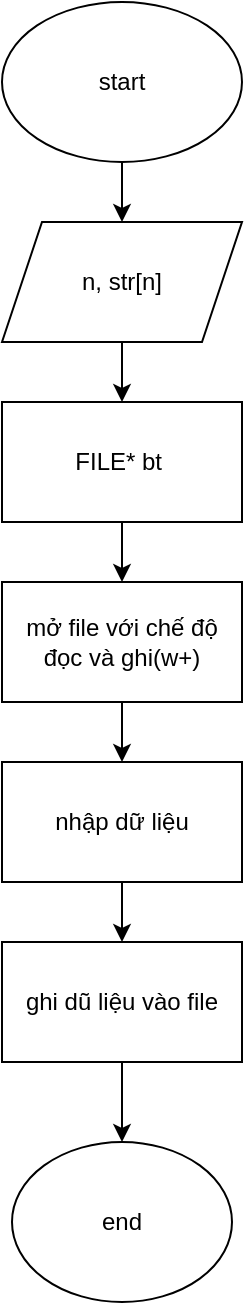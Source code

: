 <mxfile version="22.1.2" type="device" pages="7">
  <diagram name="Page-1" id="aTAhOreETUVrxSTyzTQO">
    <mxGraphModel dx="1050" dy="629" grid="1" gridSize="10" guides="1" tooltips="1" connect="1" arrows="1" fold="1" page="1" pageScale="1" pageWidth="850" pageHeight="1100" math="0" shadow="0">
      <root>
        <mxCell id="0" />
        <mxCell id="1" parent="0" />
        <mxCell id="BcwJEDnxCoTlzdDsZYdw-4" value="" style="edgeStyle=orthogonalEdgeStyle;rounded=0;orthogonalLoop=1;jettySize=auto;html=1;" parent="1" source="BcwJEDnxCoTlzdDsZYdw-2" target="BcwJEDnxCoTlzdDsZYdw-5" edge="1">
          <mxGeometry relative="1" as="geometry">
            <mxPoint x="390" y="200" as="targetPoint" />
          </mxGeometry>
        </mxCell>
        <mxCell id="BcwJEDnxCoTlzdDsZYdw-2" value="start" style="ellipse;whiteSpace=wrap;html=1;" parent="1" vertex="1">
          <mxGeometry x="330" y="30" width="120" height="80" as="geometry" />
        </mxCell>
        <mxCell id="BcwJEDnxCoTlzdDsZYdw-7" value="" style="edgeStyle=orthogonalEdgeStyle;rounded=0;orthogonalLoop=1;jettySize=auto;html=1;" parent="1" source="BcwJEDnxCoTlzdDsZYdw-5" target="BcwJEDnxCoTlzdDsZYdw-6" edge="1">
          <mxGeometry relative="1" as="geometry" />
        </mxCell>
        <mxCell id="BcwJEDnxCoTlzdDsZYdw-5" value="n, str[n]" style="shape=parallelogram;perimeter=parallelogramPerimeter;whiteSpace=wrap;html=1;fixedSize=1;" parent="1" vertex="1">
          <mxGeometry x="330" y="140" width="120" height="60" as="geometry" />
        </mxCell>
        <mxCell id="BcwJEDnxCoTlzdDsZYdw-9" value="" style="edgeStyle=orthogonalEdgeStyle;rounded=0;orthogonalLoop=1;jettySize=auto;html=1;" parent="1" source="BcwJEDnxCoTlzdDsZYdw-6" target="BcwJEDnxCoTlzdDsZYdw-8" edge="1">
          <mxGeometry relative="1" as="geometry" />
        </mxCell>
        <mxCell id="BcwJEDnxCoTlzdDsZYdw-6" value="FILE* bt&amp;nbsp;" style="whiteSpace=wrap;html=1;" parent="1" vertex="1">
          <mxGeometry x="330" y="230" width="120" height="60" as="geometry" />
        </mxCell>
        <mxCell id="BcwJEDnxCoTlzdDsZYdw-11" value="" style="edgeStyle=orthogonalEdgeStyle;rounded=0;orthogonalLoop=1;jettySize=auto;html=1;" parent="1" source="BcwJEDnxCoTlzdDsZYdw-8" target="BcwJEDnxCoTlzdDsZYdw-10" edge="1">
          <mxGeometry relative="1" as="geometry" />
        </mxCell>
        <mxCell id="BcwJEDnxCoTlzdDsZYdw-8" value="mở file với chế độ đọc và ghi(w+)" style="whiteSpace=wrap;html=1;" parent="1" vertex="1">
          <mxGeometry x="330" y="320" width="120" height="60" as="geometry" />
        </mxCell>
        <mxCell id="BcwJEDnxCoTlzdDsZYdw-13" value="" style="edgeStyle=orthogonalEdgeStyle;rounded=0;orthogonalLoop=1;jettySize=auto;html=1;" parent="1" source="BcwJEDnxCoTlzdDsZYdw-10" target="BcwJEDnxCoTlzdDsZYdw-12" edge="1">
          <mxGeometry relative="1" as="geometry" />
        </mxCell>
        <mxCell id="BcwJEDnxCoTlzdDsZYdw-10" value="nhập dữ liệu" style="whiteSpace=wrap;html=1;" parent="1" vertex="1">
          <mxGeometry x="330" y="410" width="120" height="60" as="geometry" />
        </mxCell>
        <mxCell id="uG2J_XLHzDUv3_qTPubw-2" value="" style="edgeStyle=orthogonalEdgeStyle;rounded=0;orthogonalLoop=1;jettySize=auto;html=1;" edge="1" parent="1" source="BcwJEDnxCoTlzdDsZYdw-12" target="uG2J_XLHzDUv3_qTPubw-1">
          <mxGeometry relative="1" as="geometry" />
        </mxCell>
        <mxCell id="BcwJEDnxCoTlzdDsZYdw-12" value="ghi dũ liệu vào file" style="whiteSpace=wrap;html=1;" parent="1" vertex="1">
          <mxGeometry x="330" y="500" width="120" height="60" as="geometry" />
        </mxCell>
        <mxCell id="uG2J_XLHzDUv3_qTPubw-1" value="end" style="ellipse;whiteSpace=wrap;html=1;" vertex="1" parent="1">
          <mxGeometry x="335" y="600" width="110" height="80" as="geometry" />
        </mxCell>
      </root>
    </mxGraphModel>
  </diagram>
  <diagram id="y5MRZaOfJNIw3ox-AOVQ" name="Page-2">
    <mxGraphModel dx="1050" dy="629" grid="1" gridSize="10" guides="1" tooltips="1" connect="1" arrows="1" fold="1" page="1" pageScale="1" pageWidth="850" pageHeight="1100" math="0" shadow="0">
      <root>
        <mxCell id="0" />
        <mxCell id="1" parent="0" />
        <mxCell id="2jl6Tr-D01Qd8bh4nHmn-3" value="" style="edgeStyle=orthogonalEdgeStyle;rounded=0;orthogonalLoop=1;jettySize=auto;html=1;" edge="1" parent="1" source="2jl6Tr-D01Qd8bh4nHmn-1" target="2jl6Tr-D01Qd8bh4nHmn-2">
          <mxGeometry relative="1" as="geometry" />
        </mxCell>
        <mxCell id="2jl6Tr-D01Qd8bh4nHmn-1" value="start" style="ellipse;whiteSpace=wrap;html=1;" vertex="1" parent="1">
          <mxGeometry x="365" y="30" width="120" height="80" as="geometry" />
        </mxCell>
        <mxCell id="2jl6Tr-D01Qd8bh4nHmn-5" value="" style="edgeStyle=orthogonalEdgeStyle;rounded=0;orthogonalLoop=1;jettySize=auto;html=1;" edge="1" parent="1" source="2jl6Tr-D01Qd8bh4nHmn-2" target="2jl6Tr-D01Qd8bh4nHmn-4">
          <mxGeometry relative="1" as="geometry" />
        </mxCell>
        <mxCell id="2jl6Tr-D01Qd8bh4nHmn-2" value="FILE* bt = NULL&lt;br&gt;ki_tu_hien_tai = 0" style="shape=parallelogram;perimeter=parallelogramPerimeter;whiteSpace=wrap;html=1;fixedSize=1;" vertex="1" parent="1">
          <mxGeometry x="365" y="140" width="120" height="60" as="geometry" />
        </mxCell>
        <mxCell id="2jl6Tr-D01Qd8bh4nHmn-7" value="" style="edgeStyle=orthogonalEdgeStyle;rounded=0;orthogonalLoop=1;jettySize=auto;html=1;" edge="1" parent="1" source="2jl6Tr-D01Qd8bh4nHmn-4" target="HLPgBapPOaGQqysdCJOG-1">
          <mxGeometry relative="1" as="geometry">
            <mxPoint x="425" y="330" as="targetPoint" />
          </mxGeometry>
        </mxCell>
        <mxCell id="2jl6Tr-D01Qd8bh4nHmn-4" value="mở file ở chế độ đọc(r)" style="whiteSpace=wrap;html=1;" vertex="1" parent="1">
          <mxGeometry x="365" y="230" width="120" height="60" as="geometry" />
        </mxCell>
        <mxCell id="HLPgBapPOaGQqysdCJOG-3" value="" style="edgeStyle=orthogonalEdgeStyle;rounded=0;orthogonalLoop=1;jettySize=auto;html=1;" edge="1" parent="1" source="HLPgBapPOaGQqysdCJOG-1" target="HLPgBapPOaGQqysdCJOG-2">
          <mxGeometry relative="1" as="geometry" />
        </mxCell>
        <mxCell id="HLPgBapPOaGQqysdCJOG-4" value="true" style="edgeLabel;html=1;align=center;verticalAlign=middle;resizable=0;points=[];" vertex="1" connectable="0" parent="HLPgBapPOaGQqysdCJOG-3">
          <mxGeometry x="-0.21" relative="1" as="geometry">
            <mxPoint as="offset" />
          </mxGeometry>
        </mxCell>
        <mxCell id="HLPgBapPOaGQqysdCJOG-8" style="edgeStyle=orthogonalEdgeStyle;rounded=0;orthogonalLoop=1;jettySize=auto;html=1;exitX=0;exitY=0.5;exitDx=0;exitDy=0;" edge="1" parent="1" source="HLPgBapPOaGQqysdCJOG-1" target="HLPgBapPOaGQqysdCJOG-7">
          <mxGeometry relative="1" as="geometry">
            <Array as="points">
              <mxPoint x="340" y="360" />
              <mxPoint x="340" y="560" />
            </Array>
          </mxGeometry>
        </mxCell>
        <mxCell id="HLPgBapPOaGQqysdCJOG-9" value="false" style="edgeLabel;html=1;align=center;verticalAlign=middle;resizable=0;points=[];" vertex="1" connectable="0" parent="HLPgBapPOaGQqysdCJOG-8">
          <mxGeometry x="0.043" y="-3" relative="1" as="geometry">
            <mxPoint as="offset" />
          </mxGeometry>
        </mxCell>
        <mxCell id="HLPgBapPOaGQqysdCJOG-1" value="bt != NULL" style="rhombus;whiteSpace=wrap;html=1;" vertex="1" parent="1">
          <mxGeometry x="385" y="320" width="80" height="80" as="geometry" />
        </mxCell>
        <mxCell id="HLPgBapPOaGQqysdCJOG-6" value="" style="edgeStyle=orthogonalEdgeStyle;rounded=0;orthogonalLoop=1;jettySize=auto;html=1;" edge="1" parent="1" source="HLPgBapPOaGQqysdCJOG-2" target="HLPgBapPOaGQqysdCJOG-7">
          <mxGeometry relative="1" as="geometry">
            <mxPoint x="425.5" y="510" as="targetPoint" />
          </mxGeometry>
        </mxCell>
        <mxCell id="HLPgBapPOaGQqysdCJOG-2" value="in ra các kí tự từ đầu file đến cuối file" style="whiteSpace=wrap;html=1;" vertex="1" parent="1">
          <mxGeometry x="358" y="440" width="135" height="40" as="geometry" />
        </mxCell>
        <mxCell id="HLPgBapPOaGQqysdCJOG-7" value="end" style="ellipse;whiteSpace=wrap;html=1;" vertex="1" parent="1">
          <mxGeometry x="365" y="520" width="120" height="80" as="geometry" />
        </mxCell>
      </root>
    </mxGraphModel>
  </diagram>
  <diagram id="kp5Ifj2EY68hqPR9vx5D" name="Page-3">
    <mxGraphModel dx="1050" dy="629" grid="1" gridSize="10" guides="1" tooltips="1" connect="1" arrows="1" fold="1" page="1" pageScale="1" pageWidth="850" pageHeight="1100" math="0" shadow="0">
      <root>
        <mxCell id="0" />
        <mxCell id="1" parent="0" />
        <mxCell id="cZl2vXrK1G8gO3S00x3U-3" value="" style="edgeStyle=orthogonalEdgeStyle;rounded=0;orthogonalLoop=1;jettySize=auto;html=1;" edge="1" parent="1" source="cZl2vXrK1G8gO3S00x3U-1" target="cZl2vXrK1G8gO3S00x3U-4">
          <mxGeometry relative="1" as="geometry">
            <mxPoint x="425" y="190" as="targetPoint" />
          </mxGeometry>
        </mxCell>
        <mxCell id="cZl2vXrK1G8gO3S00x3U-1" value="start" style="ellipse;whiteSpace=wrap;html=1;" vertex="1" parent="1">
          <mxGeometry x="365" y="20" width="120" height="80" as="geometry" />
        </mxCell>
        <mxCell id="cZl2vXrK1G8gO3S00x3U-6" value="" style="edgeStyle=orthogonalEdgeStyle;rounded=0;orthogonalLoop=1;jettySize=auto;html=1;" edge="1" parent="1" source="cZl2vXrK1G8gO3S00x3U-4" target="cZl2vXrK1G8gO3S00x3U-5">
          <mxGeometry relative="1" as="geometry" />
        </mxCell>
        <mxCell id="cZl2vXrK1G8gO3S00x3U-4" value="i,lineNumbers,&lt;br&gt;line[100]" style="shape=parallelogram;perimeter=parallelogramPerimeter;whiteSpace=wrap;html=1;fixedSize=1;" vertex="1" parent="1">
          <mxGeometry x="365" y="130" width="120" height="60" as="geometry" />
        </mxCell>
        <mxCell id="cZl2vXrK1G8gO3S00x3U-8" value="" style="edgeStyle=orthogonalEdgeStyle;rounded=0;orthogonalLoop=1;jettySize=auto;html=1;" edge="1" parent="1" source="cZl2vXrK1G8gO3S00x3U-5" target="cZl2vXrK1G8gO3S00x3U-7">
          <mxGeometry relative="1" as="geometry" />
        </mxCell>
        <mxCell id="cZl2vXrK1G8gO3S00x3U-5" value="FILE* bt = NULL" style="whiteSpace=wrap;html=1;" vertex="1" parent="1">
          <mxGeometry x="365" y="230" width="120" height="60" as="geometry" />
        </mxCell>
        <mxCell id="cZl2vXrK1G8gO3S00x3U-10" value="" style="edgeStyle=orthogonalEdgeStyle;rounded=0;orthogonalLoop=1;jettySize=auto;html=1;" edge="1" parent="1" source="cZl2vXrK1G8gO3S00x3U-7" target="cZl2vXrK1G8gO3S00x3U-11">
          <mxGeometry relative="1" as="geometry">
            <mxPoint x="425" y="430" as="targetPoint" />
          </mxGeometry>
        </mxCell>
        <mxCell id="cZl2vXrK1G8gO3S00x3U-7" value="mở file ở chế độ đọc ghi (w+)" style="whiteSpace=wrap;html=1;" vertex="1" parent="1">
          <mxGeometry x="365" y="330" width="120" height="60" as="geometry" />
        </mxCell>
        <mxCell id="cZl2vXrK1G8gO3S00x3U-13" value="" style="edgeStyle=orthogonalEdgeStyle;rounded=0;orthogonalLoop=1;jettySize=auto;html=1;" edge="1" parent="1" source="cZl2vXrK1G8gO3S00x3U-11" target="cZl2vXrK1G8gO3S00x3U-12">
          <mxGeometry relative="1" as="geometry" />
        </mxCell>
        <mxCell id="cZl2vXrK1G8gO3S00x3U-11" value="bt != NULL" style="rhombus;whiteSpace=wrap;html=1;" vertex="1" parent="1">
          <mxGeometry x="385" y="420" width="80" height="80" as="geometry" />
        </mxCell>
        <mxCell id="cZl2vXrK1G8gO3S00x3U-15" value="" style="edgeStyle=orthogonalEdgeStyle;rounded=0;orthogonalLoop=1;jettySize=auto;html=1;" edge="1" parent="1" source="cZl2vXrK1G8gO3S00x3U-12" target="cZl2vXrK1G8gO3S00x3U-14">
          <mxGeometry relative="1" as="geometry" />
        </mxCell>
        <mxCell id="fp4mrv4xEfYeg81Sl9AL-16" value="" style="edgeStyle=orthogonalEdgeStyle;rounded=0;orthogonalLoop=1;jettySize=auto;html=1;" edge="1" parent="1" source="cZl2vXrK1G8gO3S00x3U-12" target="fp4mrv4xEfYeg81Sl9AL-15">
          <mxGeometry relative="1" as="geometry" />
        </mxCell>
        <mxCell id="cZl2vXrK1G8gO3S00x3U-12" value="i = 0" style="whiteSpace=wrap;html=1;" vertex="1" parent="1">
          <mxGeometry x="398" y="525" width="55" height="50" as="geometry" />
        </mxCell>
        <mxCell id="fp4mrv4xEfYeg81Sl9AL-2" value="" style="edgeStyle=orthogonalEdgeStyle;rounded=0;orthogonalLoop=1;jettySize=auto;html=1;" edge="1" parent="1" source="cZl2vXrK1G8gO3S00x3U-14" target="fp4mrv4xEfYeg81Sl9AL-1">
          <mxGeometry relative="1" as="geometry" />
        </mxCell>
        <mxCell id="cZl2vXrK1G8gO3S00x3U-14" value="nhập vào dòng thứ i+1" style="whiteSpace=wrap;html=1;" vertex="1" parent="1">
          <mxGeometry x="365.5" y="610" width="120" height="60" as="geometry" />
        </mxCell>
        <mxCell id="fp4mrv4xEfYeg81Sl9AL-4" value="" style="edgeStyle=orthogonalEdgeStyle;rounded=0;orthogonalLoop=1;jettySize=auto;html=1;" edge="1" parent="1" source="fp4mrv4xEfYeg81Sl9AL-1" target="fp4mrv4xEfYeg81Sl9AL-3">
          <mxGeometry relative="1" as="geometry" />
        </mxCell>
        <mxCell id="fp4mrv4xEfYeg81Sl9AL-1" value="ghi dữ liệu vào file" style="whiteSpace=wrap;html=1;" vertex="1" parent="1">
          <mxGeometry x="365" y="700" width="120" height="60" as="geometry" />
        </mxCell>
        <mxCell id="fp4mrv4xEfYeg81Sl9AL-6" value="" style="edgeStyle=orthogonalEdgeStyle;rounded=0;orthogonalLoop=1;jettySize=auto;html=1;" edge="1" parent="1" source="fp4mrv4xEfYeg81Sl9AL-3" target="fp4mrv4xEfYeg81Sl9AL-5">
          <mxGeometry relative="1" as="geometry" />
        </mxCell>
        <mxCell id="fp4mrv4xEfYeg81Sl9AL-3" value="i++" style="whiteSpace=wrap;html=1;" vertex="1" parent="1">
          <mxGeometry x="520" y="705" width="50" height="50" as="geometry" />
        </mxCell>
        <mxCell id="fp4mrv4xEfYeg81Sl9AL-12" style="edgeStyle=orthogonalEdgeStyle;rounded=0;orthogonalLoop=1;jettySize=auto;html=1;exitX=0;exitY=1;exitDx=0;exitDy=0;" edge="1" parent="1" source="fp4mrv4xEfYeg81Sl9AL-5" target="cZl2vXrK1G8gO3S00x3U-14">
          <mxGeometry relative="1" as="geometry">
            <Array as="points">
              <mxPoint x="519" y="690" />
              <mxPoint x="473" y="690" />
            </Array>
          </mxGeometry>
        </mxCell>
        <mxCell id="fp4mrv4xEfYeg81Sl9AL-13" value="true" style="edgeLabel;html=1;align=center;verticalAlign=middle;resizable=0;points=[];" vertex="1" connectable="0" parent="fp4mrv4xEfYeg81Sl9AL-12">
          <mxGeometry x="0.115" y="4" relative="1" as="geometry">
            <mxPoint as="offset" />
          </mxGeometry>
        </mxCell>
        <mxCell id="fp4mrv4xEfYeg81Sl9AL-20" value="" style="edgeStyle=orthogonalEdgeStyle;rounded=0;orthogonalLoop=1;jettySize=auto;html=1;" edge="1" parent="1" source="fp4mrv4xEfYeg81Sl9AL-5" target="fp4mrv4xEfYeg81Sl9AL-21">
          <mxGeometry relative="1" as="geometry">
            <mxPoint x="545" y="500" as="targetPoint" />
          </mxGeometry>
        </mxCell>
        <mxCell id="fp4mrv4xEfYeg81Sl9AL-22" value="false" style="edgeLabel;html=1;align=center;verticalAlign=middle;resizable=0;points=[];" vertex="1" connectable="0" parent="fp4mrv4xEfYeg81Sl9AL-20">
          <mxGeometry x="-0.013" y="-2" relative="1" as="geometry">
            <mxPoint as="offset" />
          </mxGeometry>
        </mxCell>
        <mxCell id="fp4mrv4xEfYeg81Sl9AL-5" value="i &amp;lt; lineNumbers" style="rhombus;whiteSpace=wrap;html=1;" vertex="1" parent="1">
          <mxGeometry x="540" y="600" width="105" height="80" as="geometry" />
        </mxCell>
        <mxCell id="fp4mrv4xEfYeg81Sl9AL-18" value="" style="edgeStyle=orthogonalEdgeStyle;rounded=0;orthogonalLoop=1;jettySize=auto;html=1;" edge="1" parent="1" source="fp4mrv4xEfYeg81Sl9AL-15" target="fp4mrv4xEfYeg81Sl9AL-17">
          <mxGeometry relative="1" as="geometry" />
        </mxCell>
        <mxCell id="fp4mrv4xEfYeg81Sl9AL-15" value="đọc&amp;nbsp; dòng thứ i trong file" style="whiteSpace=wrap;html=1;" vertex="1" parent="1">
          <mxGeometry x="220" y="520" width="120" height="60" as="geometry" />
        </mxCell>
        <mxCell id="fp4mrv4xEfYeg81Sl9AL-25" value="" style="edgeStyle=orthogonalEdgeStyle;rounded=0;orthogonalLoop=1;jettySize=auto;html=1;" edge="1" parent="1" source="fp4mrv4xEfYeg81Sl9AL-17" target="fp4mrv4xEfYeg81Sl9AL-24">
          <mxGeometry relative="1" as="geometry" />
        </mxCell>
        <mxCell id="fp4mrv4xEfYeg81Sl9AL-17" value="đưa ra màn hình dòng thứ i+1" style="whiteSpace=wrap;html=1;" vertex="1" parent="1">
          <mxGeometry x="220" y="610" width="120" height="60" as="geometry" />
        </mxCell>
        <mxCell id="fp4mrv4xEfYeg81Sl9AL-23" style="edgeStyle=orthogonalEdgeStyle;rounded=0;orthogonalLoop=1;jettySize=auto;html=1;exitX=0;exitY=0.5;exitDx=0;exitDy=0;" edge="1" parent="1" source="fp4mrv4xEfYeg81Sl9AL-21" target="cZl2vXrK1G8gO3S00x3U-12">
          <mxGeometry relative="1" as="geometry" />
        </mxCell>
        <mxCell id="fp4mrv4xEfYeg81Sl9AL-21" value="chuyển vị trí con trỏ đến đầu file" style="whiteSpace=wrap;html=1;" vertex="1" parent="1">
          <mxGeometry x="485.5" y="500" width="125" height="50" as="geometry" />
        </mxCell>
        <mxCell id="fp4mrv4xEfYeg81Sl9AL-27" value="" style="edgeStyle=orthogonalEdgeStyle;rounded=0;orthogonalLoop=1;jettySize=auto;html=1;" edge="1" parent="1" source="fp4mrv4xEfYeg81Sl9AL-24" target="fp4mrv4xEfYeg81Sl9AL-26">
          <mxGeometry relative="1" as="geometry" />
        </mxCell>
        <mxCell id="fp4mrv4xEfYeg81Sl9AL-24" value="i++" style="whiteSpace=wrap;html=1;" vertex="1" parent="1">
          <mxGeometry x="255" y="700" width="50" height="50" as="geometry" />
        </mxCell>
        <mxCell id="fp4mrv4xEfYeg81Sl9AL-28" style="edgeStyle=orthogonalEdgeStyle;rounded=0;orthogonalLoop=1;jettySize=auto;html=1;exitX=0;exitY=0.5;exitDx=0;exitDy=0;" edge="1" parent="1" source="fp4mrv4xEfYeg81Sl9AL-26" target="fp4mrv4xEfYeg81Sl9AL-15">
          <mxGeometry relative="1" as="geometry">
            <Array as="points">
              <mxPoint x="200" y="830" />
              <mxPoint x="200" y="550" />
            </Array>
          </mxGeometry>
        </mxCell>
        <mxCell id="fp4mrv4xEfYeg81Sl9AL-32" value="true" style="edgeLabel;html=1;align=center;verticalAlign=middle;resizable=0;points=[];" vertex="1" connectable="0" parent="fp4mrv4xEfYeg81Sl9AL-28">
          <mxGeometry x="-0.625" y="-2" relative="1" as="geometry">
            <mxPoint as="offset" />
          </mxGeometry>
        </mxCell>
        <mxCell id="fp4mrv4xEfYeg81Sl9AL-30" value="" style="edgeStyle=orthogonalEdgeStyle;rounded=0;orthogonalLoop=1;jettySize=auto;html=1;" edge="1" parent="1" source="fp4mrv4xEfYeg81Sl9AL-26" target="fp4mrv4xEfYeg81Sl9AL-29">
          <mxGeometry relative="1" as="geometry" />
        </mxCell>
        <mxCell id="fp4mrv4xEfYeg81Sl9AL-31" value="false" style="edgeLabel;html=1;align=center;verticalAlign=middle;resizable=0;points=[];" vertex="1" connectable="0" parent="fp4mrv4xEfYeg81Sl9AL-30">
          <mxGeometry x="-0.24" y="-1" relative="1" as="geometry">
            <mxPoint as="offset" />
          </mxGeometry>
        </mxCell>
        <mxCell id="fp4mrv4xEfYeg81Sl9AL-26" value="i &amp;lt; lineNumbes" style="rhombus;whiteSpace=wrap;html=1;" vertex="1" parent="1">
          <mxGeometry x="220" y="790" width="120" height="80" as="geometry" />
        </mxCell>
        <mxCell id="fp4mrv4xEfYeg81Sl9AL-29" value="end" style="ellipse;whiteSpace=wrap;html=1;" vertex="1" parent="1">
          <mxGeometry x="225" y="920" width="110" height="80" as="geometry" />
        </mxCell>
      </root>
    </mxGraphModel>
  </diagram>
  <diagram id="-ZTj4c_wZnNywesdvPy1" name="Page-4">
    <mxGraphModel dx="1050" dy="629" grid="1" gridSize="10" guides="1" tooltips="1" connect="1" arrows="1" fold="1" page="1" pageScale="1" pageWidth="850" pageHeight="1100" math="0" shadow="0">
      <root>
        <mxCell id="0" />
        <mxCell id="1" parent="0" />
        <mxCell id="qZNgAjO9LZh_Sqky7C_g-3" value="" style="edgeStyle=orthogonalEdgeStyle;rounded=0;orthogonalLoop=1;jettySize=auto;html=1;" edge="1" parent="1" source="qZNgAjO9LZh_Sqky7C_g-1" target="qZNgAjO9LZh_Sqky7C_g-2">
          <mxGeometry relative="1" as="geometry" />
        </mxCell>
        <mxCell id="qZNgAjO9LZh_Sqky7C_g-1" value="start" style="ellipse;whiteSpace=wrap;html=1;" vertex="1" parent="1">
          <mxGeometry x="350" y="20" width="120" height="80" as="geometry" />
        </mxCell>
        <mxCell id="qZNgAjO9LZh_Sqky7C_g-5" value="" style="edgeStyle=orthogonalEdgeStyle;rounded=0;orthogonalLoop=1;jettySize=auto;html=1;" edge="1" parent="1" source="qZNgAjO9LZh_Sqky7C_g-2" target="qZNgAjO9LZh_Sqky7C_g-4">
          <mxGeometry relative="1" as="geometry" />
        </mxCell>
        <mxCell id="qZNgAjO9LZh_Sqky7C_g-2" value="i, line[100]" style="shape=parallelogram;perimeter=parallelogramPerimeter;whiteSpace=wrap;html=1;fixedSize=1;" vertex="1" parent="1">
          <mxGeometry x="350" y="190" width="120" height="60" as="geometry" />
        </mxCell>
        <mxCell id="qZNgAjO9LZh_Sqky7C_g-7" value="" style="edgeStyle=orthogonalEdgeStyle;rounded=0;orthogonalLoop=1;jettySize=auto;html=1;" edge="1" parent="1" source="qZNgAjO9LZh_Sqky7C_g-4" target="qZNgAjO9LZh_Sqky7C_g-6">
          <mxGeometry relative="1" as="geometry" />
        </mxCell>
        <mxCell id="qZNgAjO9LZh_Sqky7C_g-4" value="i = 0&lt;br&gt;FILE* bt" style="whiteSpace=wrap;html=1;" vertex="1" parent="1">
          <mxGeometry x="350" y="280" width="120" height="60" as="geometry" />
        </mxCell>
        <mxCell id="qZNgAjO9LZh_Sqky7C_g-9" value="" style="edgeStyle=orthogonalEdgeStyle;rounded=0;orthogonalLoop=1;jettySize=auto;html=1;" edge="1" parent="1" source="qZNgAjO9LZh_Sqky7C_g-6" target="qZNgAjO9LZh_Sqky7C_g-10">
          <mxGeometry relative="1" as="geometry">
            <mxPoint x="410" y="520" as="targetPoint" />
          </mxGeometry>
        </mxCell>
        <mxCell id="qZNgAjO9LZh_Sqky7C_g-6" value="mở file ở chế độ đọc" style="whiteSpace=wrap;html=1;" vertex="1" parent="1">
          <mxGeometry x="350" y="380" width="120" height="60" as="geometry" />
        </mxCell>
        <mxCell id="qZNgAjO9LZh_Sqky7C_g-12" value="" style="edgeStyle=orthogonalEdgeStyle;rounded=0;orthogonalLoop=1;jettySize=auto;html=1;" edge="1" parent="1" source="qZNgAjO9LZh_Sqky7C_g-10" target="qZNgAjO9LZh_Sqky7C_g-18">
          <mxGeometry relative="1" as="geometry">
            <mxPoint x="410" y="610" as="targetPoint" />
            <Array as="points">
              <mxPoint x="410" y="585" />
              <mxPoint x="411" y="585" />
              <mxPoint x="411" y="600" />
            </Array>
          </mxGeometry>
        </mxCell>
        <mxCell id="qZNgAjO9LZh_Sqky7C_g-13" value="true" style="edgeLabel;html=1;align=center;verticalAlign=middle;resizable=0;points=[];" vertex="1" connectable="0" parent="qZNgAjO9LZh_Sqky7C_g-12">
          <mxGeometry x="-0.2" y="-3" relative="1" as="geometry">
            <mxPoint as="offset" />
          </mxGeometry>
        </mxCell>
        <mxCell id="qZNgAjO9LZh_Sqky7C_g-10" value="bt != NULL" style="rhombus;whiteSpace=wrap;html=1;" vertex="1" parent="1">
          <mxGeometry x="370" y="480" width="80" height="80" as="geometry" />
        </mxCell>
        <mxCell id="qZNgAjO9LZh_Sqky7C_g-15" value="" style="edgeStyle=orthogonalEdgeStyle;rounded=0;orthogonalLoop=1;jettySize=auto;html=1;" edge="1" parent="1" target="qZNgAjO9LZh_Sqky7C_g-14">
          <mxGeometry relative="1" as="geometry">
            <mxPoint x="410" y="670" as="sourcePoint" />
          </mxGeometry>
        </mxCell>
        <mxCell id="qZNgAjO9LZh_Sqky7C_g-22" value="true" style="edgeLabel;html=1;align=center;verticalAlign=middle;resizable=0;points=[];" vertex="1" connectable="0" parent="qZNgAjO9LZh_Sqky7C_g-15">
          <mxGeometry x="0.354" y="4" relative="1" as="geometry">
            <mxPoint as="offset" />
          </mxGeometry>
        </mxCell>
        <mxCell id="qZNgAjO9LZh_Sqky7C_g-17" value="" style="edgeStyle=orthogonalEdgeStyle;rounded=0;orthogonalLoop=1;jettySize=auto;html=1;" edge="1" parent="1" source="qZNgAjO9LZh_Sqky7C_g-14" target="qZNgAjO9LZh_Sqky7C_g-16">
          <mxGeometry relative="1" as="geometry">
            <Array as="points">
              <mxPoint x="600" y="780" />
            </Array>
          </mxGeometry>
        </mxCell>
        <mxCell id="qZNgAjO9LZh_Sqky7C_g-14" value="đưa ra màn hình thông tin dòng thứ i+1" style="whiteSpace=wrap;html=1;" vertex="1" parent="1">
          <mxGeometry x="350" y="750" width="120" height="60" as="geometry" />
        </mxCell>
        <mxCell id="qZNgAjO9LZh_Sqky7C_g-19" value="" style="edgeStyle=orthogonalEdgeStyle;rounded=0;orthogonalLoop=1;jettySize=auto;html=1;" edge="1" parent="1" source="qZNgAjO9LZh_Sqky7C_g-16" target="qZNgAjO9LZh_Sqky7C_g-18">
          <mxGeometry relative="1" as="geometry">
            <Array as="points">
              <mxPoint x="600" y="650" />
            </Array>
          </mxGeometry>
        </mxCell>
        <mxCell id="qZNgAjO9LZh_Sqky7C_g-16" value="i++" style="whiteSpace=wrap;html=1;" vertex="1" parent="1">
          <mxGeometry x="570" y="690" width="60" height="60" as="geometry" />
        </mxCell>
        <mxCell id="qZNgAjO9LZh_Sqky7C_g-24" value="" style="edgeStyle=orthogonalEdgeStyle;rounded=0;orthogonalLoop=1;jettySize=auto;html=1;" edge="1" parent="1" source="qZNgAjO9LZh_Sqky7C_g-18" target="qZNgAjO9LZh_Sqky7C_g-23">
          <mxGeometry relative="1" as="geometry" />
        </mxCell>
        <mxCell id="qZNgAjO9LZh_Sqky7C_g-18" value="lặp lại đế khi không đọc đc dòng thứ i+!" style="rhombus;whiteSpace=wrap;html=1;" vertex="1" parent="1">
          <mxGeometry x="335" y="600" width="150" height="100" as="geometry" />
        </mxCell>
        <mxCell id="qZNgAjO9LZh_Sqky7C_g-26" value="" style="edgeStyle=orthogonalEdgeStyle;rounded=0;orthogonalLoop=1;jettySize=auto;html=1;" edge="1" parent="1" source="qZNgAjO9LZh_Sqky7C_g-23" target="qZNgAjO9LZh_Sqky7C_g-25">
          <mxGeometry relative="1" as="geometry" />
        </mxCell>
        <mxCell id="qZNgAjO9LZh_Sqky7C_g-23" value="in ra số dòng có tong file(i)" style="whiteSpace=wrap;html=1;" vertex="1" parent="1">
          <mxGeometry x="120" y="620" width="120" height="60" as="geometry" />
        </mxCell>
        <mxCell id="qZNgAjO9LZh_Sqky7C_g-25" value="end" style="ellipse;whiteSpace=wrap;html=1;" vertex="1" parent="1">
          <mxGeometry x="120" y="740" width="120" height="80" as="geometry" />
        </mxCell>
      </root>
    </mxGraphModel>
  </diagram>
  <diagram id="CA5VkIaCEsCEwXRePBjI" name="Page-5">
    <mxGraphModel dx="1050" dy="629" grid="1" gridSize="10" guides="1" tooltips="1" connect="1" arrows="1" fold="1" page="1" pageScale="1" pageWidth="850" pageHeight="1100" math="0" shadow="0">
      <root>
        <mxCell id="0" />
        <mxCell id="1" parent="0" />
        <mxCell id="uab6ylfEYxSY8_1d39aY-3" value="" style="edgeStyle=orthogonalEdgeStyle;rounded=0;orthogonalLoop=1;jettySize=auto;html=1;" edge="1" parent="1" source="uab6ylfEYxSY8_1d39aY-1" target="uab6ylfEYxSY8_1d39aY-2">
          <mxGeometry relative="1" as="geometry" />
        </mxCell>
        <mxCell id="uab6ylfEYxSY8_1d39aY-1" value="start" style="ellipse;whiteSpace=wrap;html=1;" vertex="1" parent="1">
          <mxGeometry x="365" y="40" width="120" height="80" as="geometry" />
        </mxCell>
        <mxCell id="uab6ylfEYxSY8_1d39aY-5" value="" style="edgeStyle=orthogonalEdgeStyle;rounded=0;orthogonalLoop=1;jettySize=auto;html=1;" edge="1" parent="1" source="uab6ylfEYxSY8_1d39aY-2" target="uab6ylfEYxSY8_1d39aY-4">
          <mxGeometry relative="1" as="geometry" />
        </mxCell>
        <mxCell id="uab6ylfEYxSY8_1d39aY-2" value="line1[100],line3[100]" style="shape=parallelogram;perimeter=parallelogramPerimeter;whiteSpace=wrap;html=1;fixedSize=1;" vertex="1" parent="1">
          <mxGeometry x="358" y="160" width="135" height="60" as="geometry" />
        </mxCell>
        <mxCell id="uab6ylfEYxSY8_1d39aY-7" value="" style="edgeStyle=orthogonalEdgeStyle;rounded=0;orthogonalLoop=1;jettySize=auto;html=1;" edge="1" parent="1" source="uab6ylfEYxSY8_1d39aY-4" target="uab6ylfEYxSY8_1d39aY-6">
          <mxGeometry relative="1" as="geometry" />
        </mxCell>
        <mxCell id="uab6ylfEYxSY8_1d39aY-4" value="FILE *bt5, *bt3, *bt1" style="whiteSpace=wrap;html=1;" vertex="1" parent="1">
          <mxGeometry x="365.5" y="280" width="120" height="60" as="geometry" />
        </mxCell>
        <mxCell id="uab6ylfEYxSY8_1d39aY-9" value="" style="edgeStyle=orthogonalEdgeStyle;rounded=0;orthogonalLoop=1;jettySize=auto;html=1;" edge="1" parent="1" source="uab6ylfEYxSY8_1d39aY-6" target="uab6ylfEYxSY8_1d39aY-8">
          <mxGeometry relative="1" as="geometry" />
        </mxCell>
        <mxCell id="uab6ylfEYxSY8_1d39aY-6" value="mở file bt5 ở chế độ nối thêm nội dung vào nội dung có sẵn(a)" style="whiteSpace=wrap;html=1;" vertex="1" parent="1">
          <mxGeometry x="365" y="380" width="120" height="60" as="geometry" />
        </mxCell>
        <mxCell id="uab6ylfEYxSY8_1d39aY-11" value="" style="edgeStyle=orthogonalEdgeStyle;rounded=0;orthogonalLoop=1;jettySize=auto;html=1;" edge="1" parent="1" source="uab6ylfEYxSY8_1d39aY-8" target="uab6ylfEYxSY8_1d39aY-10">
          <mxGeometry relative="1" as="geometry" />
        </mxCell>
        <mxCell id="uab6ylfEYxSY8_1d39aY-8" value="mở bt1,bt3 ở chế độ đọc(r)" style="whiteSpace=wrap;html=1;" vertex="1" parent="1">
          <mxGeometry x="365" y="480" width="120" height="60" as="geometry" />
        </mxCell>
        <mxCell id="uab6ylfEYxSY8_1d39aY-13" value="" style="edgeStyle=orthogonalEdgeStyle;rounded=0;orthogonalLoop=1;jettySize=auto;html=1;" edge="1" parent="1" source="uab6ylfEYxSY8_1d39aY-10" target="uab6ylfEYxSY8_1d39aY-12">
          <mxGeometry relative="1" as="geometry" />
        </mxCell>
        <mxCell id="uab6ylfEYxSY8_1d39aY-10" value="đọc hết dữ liệu ở bt1" style="whiteSpace=wrap;html=1;" vertex="1" parent="1">
          <mxGeometry x="365" y="570" width="120" height="60" as="geometry" />
        </mxCell>
        <mxCell id="uab6ylfEYxSY8_1d39aY-15" value="" style="edgeStyle=orthogonalEdgeStyle;rounded=0;orthogonalLoop=1;jettySize=auto;html=1;" edge="1" parent="1" source="uab6ylfEYxSY8_1d39aY-12" target="uab6ylfEYxSY8_1d39aY-14">
          <mxGeometry relative="1" as="geometry" />
        </mxCell>
        <mxCell id="uab6ylfEYxSY8_1d39aY-12" value="ghi dữ liệu đã đọc vào bt5" style="whiteSpace=wrap;html=1;" vertex="1" parent="1">
          <mxGeometry x="365" y="660" width="120" height="60" as="geometry" />
        </mxCell>
        <mxCell id="uab6ylfEYxSY8_1d39aY-17" value="" style="edgeStyle=orthogonalEdgeStyle;rounded=0;orthogonalLoop=1;jettySize=auto;html=1;" edge="1" parent="1" source="uab6ylfEYxSY8_1d39aY-14" target="uab6ylfEYxSY8_1d39aY-16">
          <mxGeometry relative="1" as="geometry" />
        </mxCell>
        <mxCell id="uab6ylfEYxSY8_1d39aY-14" value="đóng bt1" style="whiteSpace=wrap;html=1;" vertex="1" parent="1">
          <mxGeometry x="365" y="750" width="120" height="60" as="geometry" />
        </mxCell>
        <mxCell id="uab6ylfEYxSY8_1d39aY-19" value="" style="edgeStyle=orthogonalEdgeStyle;rounded=0;orthogonalLoop=1;jettySize=auto;html=1;" edge="1" parent="1" source="uab6ylfEYxSY8_1d39aY-16" target="uab6ylfEYxSY8_1d39aY-18">
          <mxGeometry relative="1" as="geometry" />
        </mxCell>
        <mxCell id="uab6ylfEYxSY8_1d39aY-16" value="đọc hết dữ liệu ở bt3" style="whiteSpace=wrap;html=1;" vertex="1" parent="1">
          <mxGeometry x="365" y="840" width="120" height="60" as="geometry" />
        </mxCell>
        <mxCell id="uab6ylfEYxSY8_1d39aY-21" value="" style="edgeStyle=orthogonalEdgeStyle;rounded=0;orthogonalLoop=1;jettySize=auto;html=1;" edge="1" parent="1" source="uab6ylfEYxSY8_1d39aY-18" target="uab6ylfEYxSY8_1d39aY-20">
          <mxGeometry relative="1" as="geometry" />
        </mxCell>
        <mxCell id="uab6ylfEYxSY8_1d39aY-18" value="ghi dữ liệu đã đọc vào bt5" style="whiteSpace=wrap;html=1;" vertex="1" parent="1">
          <mxGeometry x="365" y="930" width="120" height="60" as="geometry" />
        </mxCell>
        <mxCell id="uab6ylfEYxSY8_1d39aY-23" value="" style="edgeStyle=orthogonalEdgeStyle;rounded=0;orthogonalLoop=1;jettySize=auto;html=1;" edge="1" parent="1" source="uab6ylfEYxSY8_1d39aY-20" target="uab6ylfEYxSY8_1d39aY-22">
          <mxGeometry relative="1" as="geometry" />
        </mxCell>
        <mxCell id="uab6ylfEYxSY8_1d39aY-20" value="đóng bt1,bt5" style="whiteSpace=wrap;html=1;" vertex="1" parent="1">
          <mxGeometry x="365.5" y="1020" width="120" height="60" as="geometry" />
        </mxCell>
        <mxCell id="uab6ylfEYxSY8_1d39aY-22" value="end" style="ellipse;whiteSpace=wrap;html=1;" vertex="1" parent="1">
          <mxGeometry x="368" y="1120" width="114.5" height="80" as="geometry" />
        </mxCell>
      </root>
    </mxGraphModel>
  </diagram>
  <diagram id="OtO7Wk04QRfehi9mLH8S" name="Page-6">
    <mxGraphModel dx="1050" dy="629" grid="1" gridSize="10" guides="1" tooltips="1" connect="1" arrows="1" fold="1" page="1" pageScale="1" pageWidth="850" pageHeight="1100" math="0" shadow="0">
      <root>
        <mxCell id="0" />
        <mxCell id="1" parent="0" />
        <mxCell id="IYN8IH-qlJq3P6m5JX4l-3" value="" style="edgeStyle=orthogonalEdgeStyle;rounded=0;orthogonalLoop=1;jettySize=auto;html=1;" edge="1" parent="1" source="IYN8IH-qlJq3P6m5JX4l-1" target="IYN8IH-qlJq3P6m5JX4l-2">
          <mxGeometry relative="1" as="geometry">
            <mxPoint x="425" y="130" as="sourcePoint" />
          </mxGeometry>
        </mxCell>
        <mxCell id="IYN8IH-qlJq3P6m5JX4l-1" value="start" style="ellipse;whiteSpace=wrap;html=1;" vertex="1" parent="1">
          <mxGeometry x="365" y="40" width="120" height="80" as="geometry" />
        </mxCell>
        <mxCell id="IYN8IH-qlJq3P6m5JX4l-5" value="" style="edgeStyle=orthogonalEdgeStyle;rounded=0;orthogonalLoop=1;jettySize=auto;html=1;" edge="1" parent="1" source="IYN8IH-qlJq3P6m5JX4l-2" target="IYN8IH-qlJq3P6m5JX4l-4">
          <mxGeometry relative="1" as="geometry" />
        </mxCell>
        <mxCell id="IYN8IH-qlJq3P6m5JX4l-2" value="n,i=0" style="shape=parallelogram;perimeter=parallelogramPerimeter;whiteSpace=wrap;html=1;fixedSize=1;" vertex="1" parent="1">
          <mxGeometry x="365" y="160" width="120" height="60" as="geometry" />
        </mxCell>
        <mxCell id="IYN8IH-qlJq3P6m5JX4l-7" value="" style="edgeStyle=orthogonalEdgeStyle;rounded=0;orthogonalLoop=1;jettySize=auto;html=1;" edge="1" parent="1" source="IYN8IH-qlJq3P6m5JX4l-4" target="IYN8IH-qlJq3P6m5JX4l-6">
          <mxGeometry relative="1" as="geometry" />
        </mxCell>
        <mxCell id="IYN8IH-qlJq3P6m5JX4l-4" value="FILE* ptr&lt;br&gt;mở file ở chế độ ghi(w)" style="whiteSpace=wrap;html=1;" vertex="1" parent="1">
          <mxGeometry x="365" y="250" width="120" height="60" as="geometry" />
        </mxCell>
        <mxCell id="IYN8IH-qlJq3P6m5JX4l-9" value="" style="edgeStyle=orthogonalEdgeStyle;rounded=0;orthogonalLoop=1;jettySize=auto;html=1;" edge="1" parent="1" source="IYN8IH-qlJq3P6m5JX4l-6" target="IYN8IH-qlJq3P6m5JX4l-8">
          <mxGeometry relative="1" as="geometry" />
        </mxCell>
        <mxCell id="IYN8IH-qlJq3P6m5JX4l-6" value="tạo kiểu cấu trúc student&lt;br&gt;Fullname[100]&lt;br&gt;Age[100]&lt;br&gt;Numberphone[100]&lt;br&gt;Email[100]" style="whiteSpace=wrap;html=1;" vertex="1" parent="1">
          <mxGeometry x="365" y="340" width="120" height="100" as="geometry" />
        </mxCell>
        <mxCell id="IYN8IH-qlJq3P6m5JX4l-11" value="" style="edgeStyle=orthogonalEdgeStyle;rounded=0;orthogonalLoop=1;jettySize=auto;html=1;" edge="1" parent="1" source="IYN8IH-qlJq3P6m5JX4l-8" target="IYN8IH-qlJq3P6m5JX4l-10">
          <mxGeometry relative="1" as="geometry" />
        </mxCell>
        <mxCell id="IYN8IH-qlJq3P6m5JX4l-8" value="nhập số lượng sv(n)" style="whiteSpace=wrap;html=1;" vertex="1" parent="1">
          <mxGeometry x="365" y="480" width="120" height="60" as="geometry" />
        </mxCell>
        <mxCell id="IYN8IH-qlJq3P6m5JX4l-13" value="" style="edgeStyle=orthogonalEdgeStyle;rounded=0;orthogonalLoop=1;jettySize=auto;html=1;" edge="1" parent="1" source="IYN8IH-qlJq3P6m5JX4l-10" target="IYN8IH-qlJq3P6m5JX4l-12">
          <mxGeometry relative="1" as="geometry" />
        </mxCell>
        <mxCell id="IYN8IH-qlJq3P6m5JX4l-16" value="false" style="edgeLabel;html=1;align=center;verticalAlign=middle;resizable=0;points=[];" vertex="1" connectable="0" parent="IYN8IH-qlJq3P6m5JX4l-13">
          <mxGeometry x="-0.027" y="-2" relative="1" as="geometry">
            <mxPoint as="offset" />
          </mxGeometry>
        </mxCell>
        <mxCell id="IYN8IH-qlJq3P6m5JX4l-18" value="" style="edgeStyle=orthogonalEdgeStyle;rounded=0;orthogonalLoop=1;jettySize=auto;html=1;" edge="1" parent="1" source="IYN8IH-qlJq3P6m5JX4l-10" target="IYN8IH-qlJq3P6m5JX4l-17">
          <mxGeometry relative="1" as="geometry" />
        </mxCell>
        <mxCell id="IYN8IH-qlJq3P6m5JX4l-30" value="true" style="edgeLabel;html=1;align=center;verticalAlign=middle;resizable=0;points=[];" vertex="1" connectable="0" parent="IYN8IH-qlJq3P6m5JX4l-18">
          <mxGeometry x="0.224" y="2" relative="1" as="geometry">
            <mxPoint as="offset" />
          </mxGeometry>
        </mxCell>
        <mxCell id="IYN8IH-qlJq3P6m5JX4l-10" value="n&amp;lt;0" style="rhombus;whiteSpace=wrap;html=1;" vertex="1" parent="1">
          <mxGeometry x="385" y="610" width="80" height="80" as="geometry" />
        </mxCell>
        <mxCell id="IYN8IH-qlJq3P6m5JX4l-15" value="" style="edgeStyle=orthogonalEdgeStyle;rounded=0;orthogonalLoop=1;jettySize=auto;html=1;" edge="1" parent="1" source="IYN8IH-qlJq3P6m5JX4l-12" target="IYN8IH-qlJq3P6m5JX4l-14">
          <mxGeometry relative="1" as="geometry" />
        </mxCell>
        <mxCell id="IYN8IH-qlJq3P6m5JX4l-12" value="lỗi" style="whiteSpace=wrap;html=1;" vertex="1" parent="1">
          <mxGeometry x="270" y="620" width="55" height="60" as="geometry" />
        </mxCell>
        <mxCell id="IYN8IH-qlJq3P6m5JX4l-14" value="end" style="ellipse;whiteSpace=wrap;html=1;" vertex="1" parent="1">
          <mxGeometry x="80" y="610" width="122.5" height="80" as="geometry" />
        </mxCell>
        <mxCell id="IYN8IH-qlJq3P6m5JX4l-21" value="" style="edgeStyle=orthogonalEdgeStyle;rounded=0;orthogonalLoop=1;jettySize=auto;html=1;" edge="1" parent="1" source="IYN8IH-qlJq3P6m5JX4l-17" target="IYN8IH-qlJq3P6m5JX4l-20">
          <mxGeometry relative="1" as="geometry" />
        </mxCell>
        <mxCell id="IYN8IH-qlJq3P6m5JX4l-17" value="nhập dữ liệu sinh viên thứ i+1" style="whiteSpace=wrap;html=1;" vertex="1" parent="1">
          <mxGeometry x="365" y="740" width="120" height="60" as="geometry" />
        </mxCell>
        <mxCell id="IYN8IH-qlJq3P6m5JX4l-23" value="" style="edgeStyle=orthogonalEdgeStyle;rounded=0;orthogonalLoop=1;jettySize=auto;html=1;" edge="1" parent="1" source="IYN8IH-qlJq3P6m5JX4l-20" target="IYN8IH-qlJq3P6m5JX4l-22">
          <mxGeometry relative="1" as="geometry" />
        </mxCell>
        <mxCell id="IYN8IH-qlJq3P6m5JX4l-20" value="ghi dữ liệu sv vào file" style="whiteSpace=wrap;html=1;" vertex="1" parent="1">
          <mxGeometry x="365" y="840" width="120" height="60" as="geometry" />
        </mxCell>
        <mxCell id="IYN8IH-qlJq3P6m5JX4l-25" value="" style="edgeStyle=orthogonalEdgeStyle;rounded=0;orthogonalLoop=1;jettySize=auto;html=1;" edge="1" parent="1" source="IYN8IH-qlJq3P6m5JX4l-22" target="IYN8IH-qlJq3P6m5JX4l-24">
          <mxGeometry relative="1" as="geometry" />
        </mxCell>
        <mxCell id="IYN8IH-qlJq3P6m5JX4l-22" value="i++" style="whiteSpace=wrap;html=1;" vertex="1" parent="1">
          <mxGeometry x="530" y="845" width="50" height="50" as="geometry" />
        </mxCell>
        <mxCell id="IYN8IH-qlJq3P6m5JX4l-26" style="edgeStyle=orthogonalEdgeStyle;rounded=0;orthogonalLoop=1;jettySize=auto;html=1;exitX=0;exitY=0.5;exitDx=0;exitDy=0;" edge="1" parent="1" source="IYN8IH-qlJq3P6m5JX4l-24" target="IYN8IH-qlJq3P6m5JX4l-17">
          <mxGeometry relative="1" as="geometry" />
        </mxCell>
        <mxCell id="IYN8IH-qlJq3P6m5JX4l-27" value="true" style="edgeLabel;html=1;align=center;verticalAlign=middle;resizable=0;points=[];" vertex="1" connectable="0" parent="IYN8IH-qlJq3P6m5JX4l-26">
          <mxGeometry x="0.288" y="3" relative="1" as="geometry">
            <mxPoint as="offset" />
          </mxGeometry>
        </mxCell>
        <mxCell id="IYN8IH-qlJq3P6m5JX4l-28" style="edgeStyle=orthogonalEdgeStyle;rounded=0;orthogonalLoop=1;jettySize=auto;html=1;exitX=0.5;exitY=0;exitDx=0;exitDy=0;" edge="1" parent="1" source="IYN8IH-qlJq3P6m5JX4l-24" target="IYN8IH-qlJq3P6m5JX4l-14">
          <mxGeometry relative="1" as="geometry" />
        </mxCell>
        <mxCell id="IYN8IH-qlJq3P6m5JX4l-29" value="false" style="edgeLabel;html=1;align=center;verticalAlign=middle;resizable=0;points=[];" vertex="1" connectable="0" parent="IYN8IH-qlJq3P6m5JX4l-28">
          <mxGeometry x="-0.007" y="-2" relative="1" as="geometry">
            <mxPoint as="offset" />
          </mxGeometry>
        </mxCell>
        <mxCell id="IYN8IH-qlJq3P6m5JX4l-24" value="i&amp;lt;n" style="rhombus;whiteSpace=wrap;html=1;" vertex="1" parent="1">
          <mxGeometry x="515" y="730" width="80" height="80" as="geometry" />
        </mxCell>
      </root>
    </mxGraphModel>
  </diagram>
  <diagram id="atfh6LP8r9XPuACdYamU" name="Page-7">
    <mxGraphModel dx="1900" dy="629" grid="1" gridSize="10" guides="1" tooltips="1" connect="1" arrows="1" fold="1" page="1" pageScale="1" pageWidth="850" pageHeight="1100" math="0" shadow="0">
      <root>
        <mxCell id="0" />
        <mxCell id="1" parent="0" />
        <mxCell id="KIQl3cqfXVOeI3Z2yeL4-3" value="" style="edgeStyle=orthogonalEdgeStyle;rounded=0;orthogonalLoop=1;jettySize=auto;html=1;" edge="1" parent="1" source="KIQl3cqfXVOeI3Z2yeL4-1" target="KIQl3cqfXVOeI3Z2yeL4-2">
          <mxGeometry relative="1" as="geometry" />
        </mxCell>
        <mxCell id="KIQl3cqfXVOeI3Z2yeL4-1" value="start" style="ellipse;whiteSpace=wrap;html=1;" vertex="1" parent="1">
          <mxGeometry x="320" y="60" width="120" height="80" as="geometry" />
        </mxCell>
        <mxCell id="KIQl3cqfXVOeI3Z2yeL4-5" value="" style="edgeStyle=orthogonalEdgeStyle;rounded=0;orthogonalLoop=1;jettySize=auto;html=1;" edge="1" parent="1" source="KIQl3cqfXVOeI3Z2yeL4-2" target="KIQl3cqfXVOeI3Z2yeL4-4">
          <mxGeometry relative="1" as="geometry" />
        </mxCell>
        <mxCell id="KIQl3cqfXVOeI3Z2yeL4-2" value="choice,n,i=0" style="shape=parallelogram;perimeter=parallelogramPerimeter;whiteSpace=wrap;html=1;fixedSize=1;" vertex="1" parent="1">
          <mxGeometry x="320" y="180" width="120" height="60" as="geometry" />
        </mxCell>
        <mxCell id="KIQl3cqfXVOeI3Z2yeL4-7" value="" style="edgeStyle=orthogonalEdgeStyle;rounded=0;orthogonalLoop=1;jettySize=auto;html=1;" edge="1" parent="1" source="KIQl3cqfXVOeI3Z2yeL4-4" target="KIQl3cqfXVOeI3Z2yeL4-6">
          <mxGeometry relative="1" as="geometry" />
        </mxCell>
        <mxCell id="KIQl3cqfXVOeI3Z2yeL4-4" value="FILE*ptr" style="whiteSpace=wrap;html=1;" vertex="1" parent="1">
          <mxGeometry x="320" y="280" width="120" height="60" as="geometry" />
        </mxCell>
        <mxCell id="KIQl3cqfXVOeI3Z2yeL4-9" value="" style="edgeStyle=orthogonalEdgeStyle;rounded=0;orthogonalLoop=1;jettySize=auto;html=1;" edge="1" parent="1" source="KIQl3cqfXVOeI3Z2yeL4-6" target="KIQl3cqfXVOeI3Z2yeL4-8">
          <mxGeometry relative="1" as="geometry" />
        </mxCell>
        <mxCell id="KIQl3cqfXVOeI3Z2yeL4-6" value="mở file ở chế độ ghi(w)" style="whiteSpace=wrap;html=1;" vertex="1" parent="1">
          <mxGeometry x="320" y="380" width="120" height="60" as="geometry" />
        </mxCell>
        <mxCell id="KIQl3cqfXVOeI3Z2yeL4-11" value="" style="edgeStyle=orthogonalEdgeStyle;rounded=0;orthogonalLoop=1;jettySize=auto;html=1;" edge="1" parent="1" source="KIQl3cqfXVOeI3Z2yeL4-8" target="KIQl3cqfXVOeI3Z2yeL4-10">
          <mxGeometry relative="1" as="geometry" />
        </mxCell>
        <mxCell id="KIQl3cqfXVOeI3Z2yeL4-8" value="in ra menu" style="whiteSpace=wrap;html=1;" vertex="1" parent="1">
          <mxGeometry x="320" y="480" width="120" height="60" as="geometry" />
        </mxCell>
        <mxCell id="KIQl3cqfXVOeI3Z2yeL4-13" value="" style="edgeStyle=orthogonalEdgeStyle;rounded=0;orthogonalLoop=1;jettySize=auto;html=1;" edge="1" parent="1" source="KIQl3cqfXVOeI3Z2yeL4-10" target="KIQl3cqfXVOeI3Z2yeL4-12">
          <mxGeometry relative="1" as="geometry" />
        </mxCell>
        <mxCell id="KIQl3cqfXVOeI3Z2yeL4-10" value="tạo kiểu cấu trúc Book" style="whiteSpace=wrap;html=1;" vertex="1" parent="1">
          <mxGeometry x="320" y="570" width="120" height="60" as="geometry" />
        </mxCell>
        <mxCell id="KIQl3cqfXVOeI3Z2yeL4-15" value="" style="edgeStyle=orthogonalEdgeStyle;rounded=0;orthogonalLoop=1;jettySize=auto;html=1;" edge="1" parent="1" source="KIQl3cqfXVOeI3Z2yeL4-12" target="KIQl3cqfXVOeI3Z2yeL4-14">
          <mxGeometry relative="1" as="geometry" />
        </mxCell>
        <mxCell id="KIQl3cqfXVOeI3Z2yeL4-12" value="nhap lựa chọn(choice)" style="whiteSpace=wrap;html=1;" vertex="1" parent="1">
          <mxGeometry x="320" y="680" width="120" height="60" as="geometry" />
        </mxCell>
        <mxCell id="KIQl3cqfXVOeI3Z2yeL4-17" value="" style="edgeStyle=orthogonalEdgeStyle;rounded=0;orthogonalLoop=1;jettySize=auto;html=1;" edge="1" parent="1" source="KIQl3cqfXVOeI3Z2yeL4-14" target="KIQl3cqfXVOeI3Z2yeL4-16">
          <mxGeometry relative="1" as="geometry" />
        </mxCell>
        <mxCell id="KIQl3cqfXVOeI3Z2yeL4-48" value="true" style="edgeLabel;html=1;align=center;verticalAlign=middle;resizable=0;points=[];" vertex="1" connectable="0" parent="KIQl3cqfXVOeI3Z2yeL4-17">
          <mxGeometry x="-0.296" y="1" relative="1" as="geometry">
            <mxPoint as="offset" />
          </mxGeometry>
        </mxCell>
        <mxCell id="KIQl3cqfXVOeI3Z2yeL4-28" value="" style="edgeStyle=orthogonalEdgeStyle;rounded=0;orthogonalLoop=1;jettySize=auto;html=1;" edge="1" parent="1" source="KIQl3cqfXVOeI3Z2yeL4-14" target="KIQl3cqfXVOeI3Z2yeL4-27">
          <mxGeometry relative="1" as="geometry" />
        </mxCell>
        <mxCell id="KIQl3cqfXVOeI3Z2yeL4-49" value="false" style="edgeLabel;html=1;align=center;verticalAlign=middle;resizable=0;points=[];" vertex="1" connectable="0" parent="KIQl3cqfXVOeI3Z2yeL4-28">
          <mxGeometry x="-0.415" y="1" relative="1" as="geometry">
            <mxPoint as="offset" />
          </mxGeometry>
        </mxCell>
        <mxCell id="KIQl3cqfXVOeI3Z2yeL4-14" value="choice == 1" style="rhombus;whiteSpace=wrap;html=1;" vertex="1" parent="1">
          <mxGeometry x="110" y="800" width="80" height="80" as="geometry" />
        </mxCell>
        <mxCell id="KIQl3cqfXVOeI3Z2yeL4-19" value="" style="edgeStyle=orthogonalEdgeStyle;rounded=0;orthogonalLoop=1;jettySize=auto;html=1;" edge="1" parent="1" source="KIQl3cqfXVOeI3Z2yeL4-16" target="KIQl3cqfXVOeI3Z2yeL4-18">
          <mxGeometry relative="1" as="geometry" />
        </mxCell>
        <mxCell id="KIQl3cqfXVOeI3Z2yeL4-16" value="nhập vào số lượng sách" style="whiteSpace=wrap;html=1;" vertex="1" parent="1">
          <mxGeometry x="90" y="930" width="120" height="60" as="geometry" />
        </mxCell>
        <mxCell id="KIQl3cqfXVOeI3Z2yeL4-21" value="" style="edgeStyle=orthogonalEdgeStyle;rounded=0;orthogonalLoop=1;jettySize=auto;html=1;" edge="1" parent="1" source="KIQl3cqfXVOeI3Z2yeL4-18" target="KIQl3cqfXVOeI3Z2yeL4-20">
          <mxGeometry relative="1" as="geometry" />
        </mxCell>
        <mxCell id="KIQl3cqfXVOeI3Z2yeL4-18" value="nhap vào dữ liệu của quyển sách thứ i" style="whiteSpace=wrap;html=1;" vertex="1" parent="1">
          <mxGeometry x="90" y="1020" width="120" height="60" as="geometry" />
        </mxCell>
        <mxCell id="KIQl3cqfXVOeI3Z2yeL4-23" value="" style="edgeStyle=orthogonalEdgeStyle;rounded=0;orthogonalLoop=1;jettySize=auto;html=1;" edge="1" parent="1" source="KIQl3cqfXVOeI3Z2yeL4-20" target="KIQl3cqfXVOeI3Z2yeL4-22">
          <mxGeometry relative="1" as="geometry" />
        </mxCell>
        <mxCell id="KIQl3cqfXVOeI3Z2yeL4-20" value="i++" style="whiteSpace=wrap;html=1;" vertex="1" parent="1">
          <mxGeometry x="120" y="1120" width="60" height="60" as="geometry" />
        </mxCell>
        <mxCell id="KIQl3cqfXVOeI3Z2yeL4-24" style="edgeStyle=orthogonalEdgeStyle;rounded=0;orthogonalLoop=1;jettySize=auto;html=1;exitX=0;exitY=0.5;exitDx=0;exitDy=0;" edge="1" parent="1" source="KIQl3cqfXVOeI3Z2yeL4-22" target="KIQl3cqfXVOeI3Z2yeL4-18">
          <mxGeometry relative="1" as="geometry">
            <Array as="points">
              <mxPoint x="60" y="1050" />
              <mxPoint x="60" y="1050" />
            </Array>
          </mxGeometry>
        </mxCell>
        <mxCell id="KIQl3cqfXVOeI3Z2yeL4-25" value="true" style="edgeLabel;html=1;align=center;verticalAlign=middle;resizable=0;points=[];" vertex="1" connectable="0" parent="KIQl3cqfXVOeI3Z2yeL4-24">
          <mxGeometry x="0.328" y="2" relative="1" as="geometry">
            <mxPoint as="offset" />
          </mxGeometry>
        </mxCell>
        <mxCell id="KIQl3cqfXVOeI3Z2yeL4-26" style="edgeStyle=orthogonalEdgeStyle;rounded=0;orthogonalLoop=1;jettySize=auto;html=1;exitX=0.5;exitY=0;exitDx=0;exitDy=0;" edge="1" parent="1" source="KIQl3cqfXVOeI3Z2yeL4-22" target="KIQl3cqfXVOeI3Z2yeL4-12">
          <mxGeometry relative="1" as="geometry">
            <mxPoint x="300" y="760" as="targetPoint" />
            <Array as="points">
              <mxPoint y="710" />
            </Array>
          </mxGeometry>
        </mxCell>
        <mxCell id="KIQl3cqfXVOeI3Z2yeL4-56" value="false" style="edgeLabel;html=1;align=center;verticalAlign=middle;resizable=0;points=[];" vertex="1" connectable="0" parent="KIQl3cqfXVOeI3Z2yeL4-26">
          <mxGeometry x="-0.847" y="3" relative="1" as="geometry">
            <mxPoint as="offset" />
          </mxGeometry>
        </mxCell>
        <mxCell id="KIQl3cqfXVOeI3Z2yeL4-22" value="i&amp;lt;n" style="rhombus;whiteSpace=wrap;html=1;" vertex="1" parent="1">
          <mxGeometry x="-40" y="1010" width="80" height="80" as="geometry" />
        </mxCell>
        <mxCell id="KIQl3cqfXVOeI3Z2yeL4-30" value="" style="edgeStyle=orthogonalEdgeStyle;rounded=0;orthogonalLoop=1;jettySize=auto;html=1;" edge="1" parent="1" source="KIQl3cqfXVOeI3Z2yeL4-27" target="KIQl3cqfXVOeI3Z2yeL4-29">
          <mxGeometry relative="1" as="geometry" />
        </mxCell>
        <mxCell id="KIQl3cqfXVOeI3Z2yeL4-50" value="true" style="edgeLabel;html=1;align=center;verticalAlign=middle;resizable=0;points=[];" vertex="1" connectable="0" parent="KIQl3cqfXVOeI3Z2yeL4-30">
          <mxGeometry x="-0.231" y="2" relative="1" as="geometry">
            <mxPoint as="offset" />
          </mxGeometry>
        </mxCell>
        <mxCell id="KIQl3cqfXVOeI3Z2yeL4-32" value="" style="edgeStyle=orthogonalEdgeStyle;rounded=0;orthogonalLoop=1;jettySize=auto;html=1;" edge="1" parent="1" source="KIQl3cqfXVOeI3Z2yeL4-27" target="KIQl3cqfXVOeI3Z2yeL4-31">
          <mxGeometry relative="1" as="geometry" />
        </mxCell>
        <mxCell id="KIQl3cqfXVOeI3Z2yeL4-51" value="false" style="edgeLabel;html=1;align=center;verticalAlign=middle;resizable=0;points=[];" vertex="1" connectable="0" parent="KIQl3cqfXVOeI3Z2yeL4-32">
          <mxGeometry x="-0.29" y="-1" relative="1" as="geometry">
            <mxPoint as="offset" />
          </mxGeometry>
        </mxCell>
        <mxCell id="KIQl3cqfXVOeI3Z2yeL4-27" value="choice == 2" style="rhombus;whiteSpace=wrap;html=1;" vertex="1" parent="1">
          <mxGeometry x="270" y="800" width="80" height="80" as="geometry" />
        </mxCell>
        <mxCell id="KIQl3cqfXVOeI3Z2yeL4-36" value="" style="edgeStyle=orthogonalEdgeStyle;rounded=0;orthogonalLoop=1;jettySize=auto;html=1;" edge="1" parent="1" source="KIQl3cqfXVOeI3Z2yeL4-29" target="KIQl3cqfXVOeI3Z2yeL4-35">
          <mxGeometry relative="1" as="geometry" />
        </mxCell>
        <mxCell id="KIQl3cqfXVOeI3Z2yeL4-29" value="lưu thông tin sách vào file" style="whiteSpace=wrap;html=1;" vertex="1" parent="1">
          <mxGeometry x="250" y="970" width="120" height="60" as="geometry" />
        </mxCell>
        <mxCell id="KIQl3cqfXVOeI3Z2yeL4-34" value="" style="edgeStyle=orthogonalEdgeStyle;rounded=0;orthogonalLoop=1;jettySize=auto;html=1;" edge="1" parent="1" source="KIQl3cqfXVOeI3Z2yeL4-31" target="KIQl3cqfXVOeI3Z2yeL4-33">
          <mxGeometry relative="1" as="geometry" />
        </mxCell>
        <mxCell id="KIQl3cqfXVOeI3Z2yeL4-52" value="true" style="edgeLabel;html=1;align=center;verticalAlign=middle;resizable=0;points=[];" vertex="1" connectable="0" parent="KIQl3cqfXVOeI3Z2yeL4-34">
          <mxGeometry x="-0.164" relative="1" as="geometry">
            <mxPoint as="offset" />
          </mxGeometry>
        </mxCell>
        <mxCell id="KIQl3cqfXVOeI3Z2yeL4-42" value="" style="edgeStyle=orthogonalEdgeStyle;rounded=0;orthogonalLoop=1;jettySize=auto;html=1;" edge="1" parent="1" source="KIQl3cqfXVOeI3Z2yeL4-31" target="KIQl3cqfXVOeI3Z2yeL4-41">
          <mxGeometry relative="1" as="geometry" />
        </mxCell>
        <mxCell id="KIQl3cqfXVOeI3Z2yeL4-53" value="false" style="edgeLabel;html=1;align=center;verticalAlign=middle;resizable=0;points=[];" vertex="1" connectable="0" parent="KIQl3cqfXVOeI3Z2yeL4-42">
          <mxGeometry x="-0.215" y="1" relative="1" as="geometry">
            <mxPoint as="offset" />
          </mxGeometry>
        </mxCell>
        <mxCell id="KIQl3cqfXVOeI3Z2yeL4-31" value="choice == 3" style="rhombus;whiteSpace=wrap;html=1;" vertex="1" parent="1">
          <mxGeometry x="430" y="800" width="80" height="80" as="geometry" />
        </mxCell>
        <mxCell id="KIQl3cqfXVOeI3Z2yeL4-38" value="" style="edgeStyle=orthogonalEdgeStyle;rounded=0;orthogonalLoop=1;jettySize=auto;html=1;" edge="1" parent="1" source="KIQl3cqfXVOeI3Z2yeL4-33" target="KIQl3cqfXVOeI3Z2yeL4-37">
          <mxGeometry relative="1" as="geometry" />
        </mxCell>
        <mxCell id="KIQl3cqfXVOeI3Z2yeL4-33" value="mở file ở ché độ đọc" style="whiteSpace=wrap;html=1;" vertex="1" parent="1">
          <mxGeometry x="410" y="970" width="120" height="60" as="geometry" />
        </mxCell>
        <mxCell id="KIQl3cqfXVOeI3Z2yeL4-39" style="edgeStyle=orthogonalEdgeStyle;rounded=0;orthogonalLoop=1;jettySize=auto;html=1;exitX=0;exitY=0.5;exitDx=0;exitDy=0;" edge="1" parent="1" source="KIQl3cqfXVOeI3Z2yeL4-35" target="KIQl3cqfXVOeI3Z2yeL4-12">
          <mxGeometry relative="1" as="geometry">
            <Array as="points">
              <mxPoint x="230" y="1140" />
              <mxPoint x="230" y="710" />
            </Array>
          </mxGeometry>
        </mxCell>
        <mxCell id="KIQl3cqfXVOeI3Z2yeL4-35" value="đóng file" style="whiteSpace=wrap;html=1;" vertex="1" parent="1">
          <mxGeometry x="250" y="1110" width="120" height="60" as="geometry" />
        </mxCell>
        <mxCell id="KIQl3cqfXVOeI3Z2yeL4-40" style="edgeStyle=orthogonalEdgeStyle;rounded=0;orthogonalLoop=1;jettySize=auto;html=1;exitX=1;exitY=0.5;exitDx=0;exitDy=0;" edge="1" parent="1" source="KIQl3cqfXVOeI3Z2yeL4-37" target="KIQl3cqfXVOeI3Z2yeL4-12">
          <mxGeometry relative="1" as="geometry">
            <Array as="points">
              <mxPoint x="550" y="1140" />
              <mxPoint x="550" y="710" />
            </Array>
          </mxGeometry>
        </mxCell>
        <mxCell id="KIQl3cqfXVOeI3Z2yeL4-37" value="đọc và dưa dữ liệu của file ra màn hình" style="whiteSpace=wrap;html=1;" vertex="1" parent="1">
          <mxGeometry x="410" y="1110" width="120" height="60" as="geometry" />
        </mxCell>
        <mxCell id="KIQl3cqfXVOeI3Z2yeL4-43" style="edgeStyle=orthogonalEdgeStyle;rounded=0;orthogonalLoop=1;jettySize=auto;html=1;" edge="1" parent="1" source="KIQl3cqfXVOeI3Z2yeL4-41" target="KIQl3cqfXVOeI3Z2yeL4-44">
          <mxGeometry relative="1" as="geometry">
            <mxPoint x="650" y="940" as="targetPoint" />
          </mxGeometry>
        </mxCell>
        <mxCell id="KIQl3cqfXVOeI3Z2yeL4-54" value="true" style="edgeLabel;html=1;align=center;verticalAlign=middle;resizable=0;points=[];" vertex="1" connectable="0" parent="KIQl3cqfXVOeI3Z2yeL4-43">
          <mxGeometry x="-0.213" y="-3" relative="1" as="geometry">
            <mxPoint as="offset" />
          </mxGeometry>
        </mxCell>
        <mxCell id="KIQl3cqfXVOeI3Z2yeL4-46" value="" style="edgeStyle=orthogonalEdgeStyle;rounded=0;orthogonalLoop=1;jettySize=auto;html=1;" edge="1" parent="1" source="KIQl3cqfXVOeI3Z2yeL4-41" target="KIQl3cqfXVOeI3Z2yeL4-45">
          <mxGeometry relative="1" as="geometry" />
        </mxCell>
        <mxCell id="KIQl3cqfXVOeI3Z2yeL4-55" value="false" style="edgeLabel;html=1;align=center;verticalAlign=middle;resizable=0;points=[];" vertex="1" connectable="0" parent="KIQl3cqfXVOeI3Z2yeL4-46">
          <mxGeometry x="-0.253" y="1" relative="1" as="geometry">
            <mxPoint as="offset" />
          </mxGeometry>
        </mxCell>
        <mxCell id="KIQl3cqfXVOeI3Z2yeL4-41" value="choice == 4" style="rhombus;whiteSpace=wrap;html=1;" vertex="1" parent="1">
          <mxGeometry x="590" y="800" width="80" height="80" as="geometry" />
        </mxCell>
        <mxCell id="KIQl3cqfXVOeI3Z2yeL4-44" value="end" style="ellipse;whiteSpace=wrap;html=1;" vertex="1" parent="1">
          <mxGeometry x="570" y="940" width="120" height="80" as="geometry" />
        </mxCell>
        <mxCell id="KIQl3cqfXVOeI3Z2yeL4-47" style="edgeStyle=orthogonalEdgeStyle;rounded=0;orthogonalLoop=1;jettySize=auto;html=1;exitX=0;exitY=0.5;exitDx=0;exitDy=0;" edge="1" parent="1" source="KIQl3cqfXVOeI3Z2yeL4-45" target="KIQl3cqfXVOeI3Z2yeL4-12">
          <mxGeometry relative="1" as="geometry" />
        </mxCell>
        <mxCell id="KIQl3cqfXVOeI3Z2yeL4-45" value="lỗi" style="whiteSpace=wrap;html=1;" vertex="1" parent="1">
          <mxGeometry x="570" y="680" width="120" height="60" as="geometry" />
        </mxCell>
      </root>
    </mxGraphModel>
  </diagram>
</mxfile>

